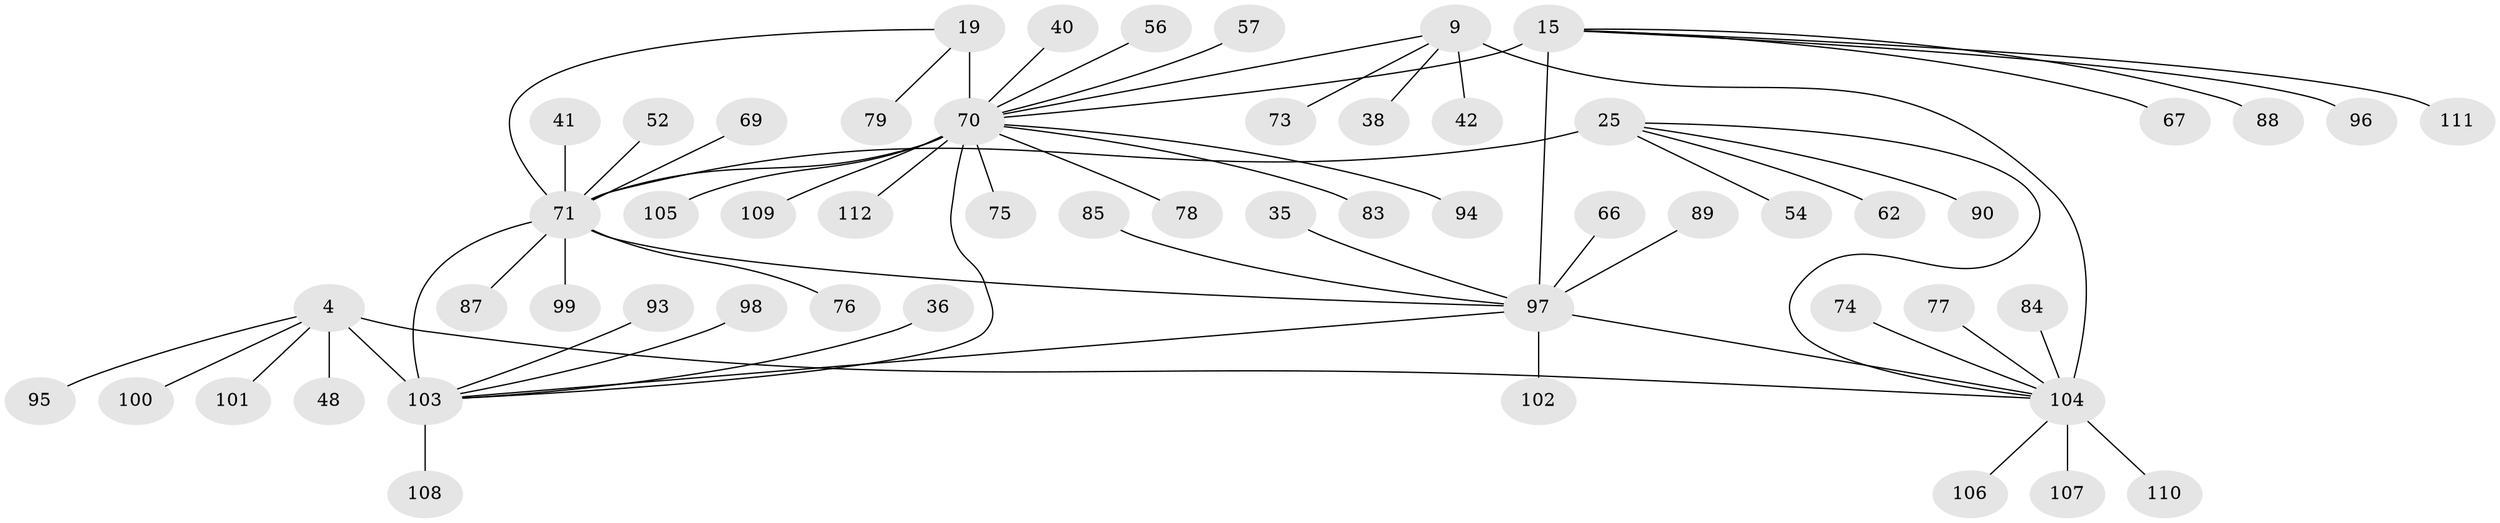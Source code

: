 // original degree distribution, {5: 0.044642857142857144, 6: 0.07142857142857142, 7: 0.03571428571428571, 12: 0.026785714285714284, 9: 0.017857142857142856, 11: 0.026785714285714284, 8: 0.008928571428571428, 3: 0.026785714285714284, 2: 0.125, 1: 0.6160714285714286}
// Generated by graph-tools (version 1.1) at 2025/56/03/09/25 04:56:04]
// undirected, 56 vertices, 62 edges
graph export_dot {
graph [start="1"]
  node [color=gray90,style=filled];
  4 [super="+3"];
  9 [super="+8"];
  15 [super="+12"];
  19 [super="+16"];
  25 [super="+22"];
  35;
  36;
  38;
  40;
  41;
  42;
  48;
  52;
  54;
  56;
  57;
  62;
  66;
  67;
  69 [super="+50"];
  70 [super="+18+20+29+60+31"];
  71 [super="+24+23"];
  73;
  74;
  75 [super="+37"];
  76;
  77;
  78 [super="+44"];
  79;
  83;
  84;
  85;
  87;
  88;
  89;
  90;
  93;
  94 [super="+86"];
  95 [super="+82"];
  96;
  97 [super="+64+80+14"];
  98 [super="+26+47"];
  99 [super="+65+91+92"];
  100;
  101;
  102;
  103 [super="+5+30+34+51+2"];
  104 [super="+81+72"];
  105;
  106 [super="+63"];
  107;
  108;
  109;
  110;
  111 [super="+28+45"];
  112;
  4 -- 48;
  4 -- 100;
  4 -- 101;
  4 -- 95;
  4 -- 103 [weight=6];
  4 -- 104;
  9 -- 38;
  9 -- 42;
  9 -- 73;
  9 -- 70;
  9 -- 104 [weight=6];
  15 -- 70 [weight=2];
  15 -- 96;
  15 -- 67;
  15 -- 88;
  15 -- 111;
  15 -- 97 [weight=6];
  19 -- 79;
  19 -- 71;
  19 -- 70 [weight=6];
  25 -- 62;
  25 -- 54;
  25 -- 90;
  25 -- 71 [weight=6];
  25 -- 104;
  35 -- 97;
  36 -- 103;
  40 -- 70;
  41 -- 71;
  52 -- 71;
  56 -- 70;
  57 -- 70;
  66 -- 97;
  69 -- 71;
  70 -- 75;
  70 -- 78;
  70 -- 83;
  70 -- 94;
  70 -- 103;
  70 -- 105;
  70 -- 109;
  70 -- 112;
  70 -- 71 [weight=2];
  71 -- 103 [weight=2];
  71 -- 99;
  71 -- 76;
  71 -- 87;
  71 -- 97;
  74 -- 104;
  77 -- 104;
  84 -- 104;
  85 -- 97;
  89 -- 97;
  93 -- 103;
  97 -- 102;
  97 -- 103;
  97 -- 104;
  98 -- 103;
  103 -- 108;
  104 -- 107;
  104 -- 106;
  104 -- 110;
}
